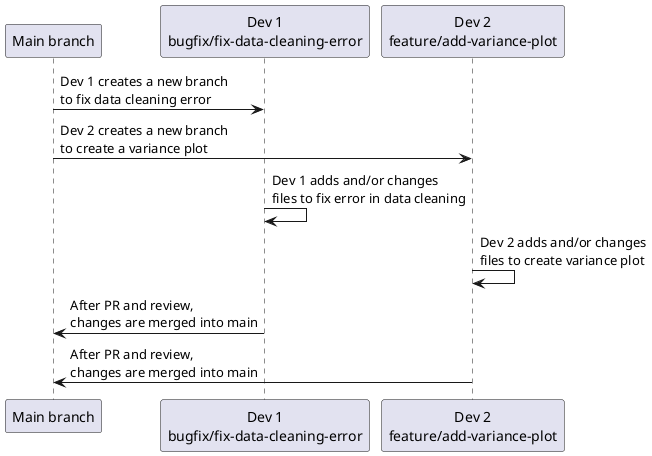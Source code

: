 @startuml branching-parallel-development

"Main branch" -> "Dev 1\nbugfix/fix-data-cleaning-error": Dev 1 creates a new branch\nto fix data cleaning error
"Main branch" -> "Dev 2\nfeature/add-variance-plot": Dev 2 creates a new branch\nto create a variance plot
"Dev 1\nbugfix/fix-data-cleaning-error" -> "Dev 1\nbugfix/fix-data-cleaning-error": Dev 1 adds and/or changes\nfiles to fix error in data cleaning
"Dev 2\nfeature/add-variance-plot" -> "Dev 2\nfeature/add-variance-plot": Dev 2 adds and/or changes\nfiles to create variance plot
"Dev 1\nbugfix/fix-data-cleaning-error" -> "Main branch": After PR and review,\nchanges are merged into main
"Dev 2\nfeature/add-variance-plot" -> "Main branch": After PR and review,\nchanges are merged into main

@enduml 

